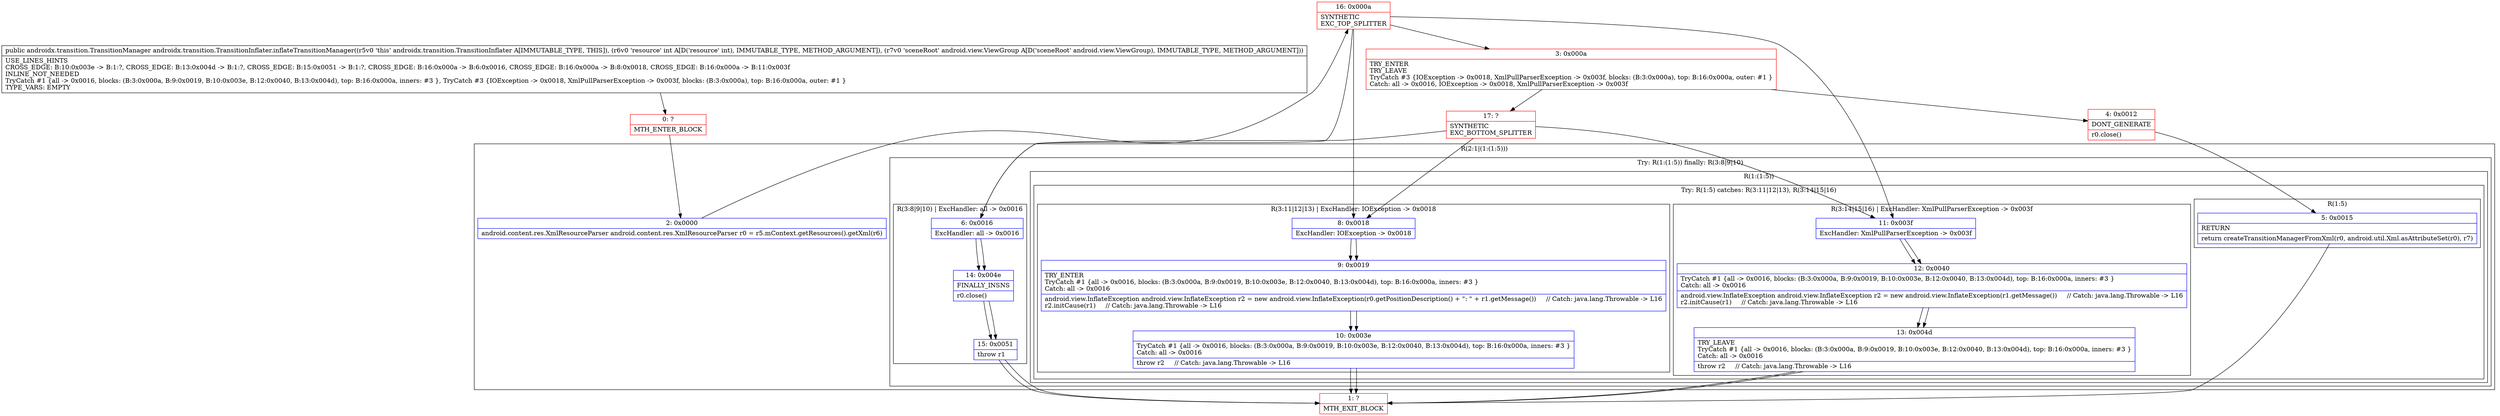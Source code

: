 digraph "CFG forandroidx.transition.TransitionInflater.inflateTransitionManager(ILandroid\/view\/ViewGroup;)Landroidx\/transition\/TransitionManager;" {
subgraph cluster_Region_272100203 {
label = "R(2:1|(1:(1:5)))";
node [shape=record,color=blue];
Node_2 [shape=record,label="{2\:\ 0x0000|android.content.res.XmlResourceParser android.content.res.XmlResourceParser r0 = r5.mContext.getResources().getXml(r6)\l}"];
subgraph cluster_TryCatchRegion_997451019 {
label = "Try: R(1:(1:5)) finally: R(3:8|9|10)";
node [shape=record,color=blue];
subgraph cluster_Region_331750333 {
label = "R(1:(1:5))";
node [shape=record,color=blue];
subgraph cluster_TryCatchRegion_829693902 {
label = "Try: R(1:5) catches: R(3:11|12|13), R(3:14|15|16)";
node [shape=record,color=blue];
subgraph cluster_Region_1957667051 {
label = "R(1:5)";
node [shape=record,color=blue];
Node_5 [shape=record,label="{5\:\ 0x0015|RETURN\l|return createTransitionManagerFromXml(r0, android.util.Xml.asAttributeSet(r0), r7)\l}"];
}
subgraph cluster_Region_1621764372 {
label = "R(3:11|12|13) | ExcHandler: IOException \-\> 0x0018\l";
node [shape=record,color=blue];
Node_8 [shape=record,label="{8\:\ 0x0018|ExcHandler: IOException \-\> 0x0018\l}"];
Node_9 [shape=record,label="{9\:\ 0x0019|TRY_ENTER\lTryCatch #1 \{all \-\> 0x0016, blocks: (B:3:0x000a, B:9:0x0019, B:10:0x003e, B:12:0x0040, B:13:0x004d), top: B:16:0x000a, inners: #3 \}\lCatch: all \-\> 0x0016\l|android.view.InflateException android.view.InflateException r2 = new android.view.InflateException(r0.getPositionDescription() + \": \" + r1.getMessage())     \/\/ Catch: java.lang.Throwable \-\> L16\lr2.initCause(r1)     \/\/ Catch: java.lang.Throwable \-\> L16\l}"];
Node_10 [shape=record,label="{10\:\ 0x003e|TryCatch #1 \{all \-\> 0x0016, blocks: (B:3:0x000a, B:9:0x0019, B:10:0x003e, B:12:0x0040, B:13:0x004d), top: B:16:0x000a, inners: #3 \}\lCatch: all \-\> 0x0016\l|throw r2     \/\/ Catch: java.lang.Throwable \-\> L16\l}"];
}
subgraph cluster_Region_658823417 {
label = "R(3:14|15|16) | ExcHandler: XmlPullParserException \-\> 0x003f\l";
node [shape=record,color=blue];
Node_11 [shape=record,label="{11\:\ 0x003f|ExcHandler: XmlPullParserException \-\> 0x003f\l}"];
Node_12 [shape=record,label="{12\:\ 0x0040|TryCatch #1 \{all \-\> 0x0016, blocks: (B:3:0x000a, B:9:0x0019, B:10:0x003e, B:12:0x0040, B:13:0x004d), top: B:16:0x000a, inners: #3 \}\lCatch: all \-\> 0x0016\l|android.view.InflateException android.view.InflateException r2 = new android.view.InflateException(r1.getMessage())     \/\/ Catch: java.lang.Throwable \-\> L16\lr2.initCause(r1)     \/\/ Catch: java.lang.Throwable \-\> L16\l}"];
Node_13 [shape=record,label="{13\:\ 0x004d|TRY_LEAVE\lTryCatch #1 \{all \-\> 0x0016, blocks: (B:3:0x000a, B:9:0x0019, B:10:0x003e, B:12:0x0040, B:13:0x004d), top: B:16:0x000a, inners: #3 \}\lCatch: all \-\> 0x0016\l|throw r2     \/\/ Catch: java.lang.Throwable \-\> L16\l}"];
}
}
}
subgraph cluster_Region_134678049 {
label = "R(3:8|9|10) | ExcHandler: all \-\> 0x0016\l";
node [shape=record,color=blue];
Node_6 [shape=record,label="{6\:\ 0x0016|ExcHandler: all \-\> 0x0016\l}"];
Node_14 [shape=record,label="{14\:\ 0x004e|FINALLY_INSNS\l|r0.close()\l}"];
Node_15 [shape=record,label="{15\:\ 0x0051|throw r1\l}"];
}
}
}
subgraph cluster_Region_658823417 {
label = "R(3:14|15|16) | ExcHandler: XmlPullParserException \-\> 0x003f\l";
node [shape=record,color=blue];
Node_11 [shape=record,label="{11\:\ 0x003f|ExcHandler: XmlPullParserException \-\> 0x003f\l}"];
Node_12 [shape=record,label="{12\:\ 0x0040|TryCatch #1 \{all \-\> 0x0016, blocks: (B:3:0x000a, B:9:0x0019, B:10:0x003e, B:12:0x0040, B:13:0x004d), top: B:16:0x000a, inners: #3 \}\lCatch: all \-\> 0x0016\l|android.view.InflateException android.view.InflateException r2 = new android.view.InflateException(r1.getMessage())     \/\/ Catch: java.lang.Throwable \-\> L16\lr2.initCause(r1)     \/\/ Catch: java.lang.Throwable \-\> L16\l}"];
Node_13 [shape=record,label="{13\:\ 0x004d|TRY_LEAVE\lTryCatch #1 \{all \-\> 0x0016, blocks: (B:3:0x000a, B:9:0x0019, B:10:0x003e, B:12:0x0040, B:13:0x004d), top: B:16:0x000a, inners: #3 \}\lCatch: all \-\> 0x0016\l|throw r2     \/\/ Catch: java.lang.Throwable \-\> L16\l}"];
}
subgraph cluster_Region_1621764372 {
label = "R(3:11|12|13) | ExcHandler: IOException \-\> 0x0018\l";
node [shape=record,color=blue];
Node_8 [shape=record,label="{8\:\ 0x0018|ExcHandler: IOException \-\> 0x0018\l}"];
Node_9 [shape=record,label="{9\:\ 0x0019|TRY_ENTER\lTryCatch #1 \{all \-\> 0x0016, blocks: (B:3:0x000a, B:9:0x0019, B:10:0x003e, B:12:0x0040, B:13:0x004d), top: B:16:0x000a, inners: #3 \}\lCatch: all \-\> 0x0016\l|android.view.InflateException android.view.InflateException r2 = new android.view.InflateException(r0.getPositionDescription() + \": \" + r1.getMessage())     \/\/ Catch: java.lang.Throwable \-\> L16\lr2.initCause(r1)     \/\/ Catch: java.lang.Throwable \-\> L16\l}"];
Node_10 [shape=record,label="{10\:\ 0x003e|TryCatch #1 \{all \-\> 0x0016, blocks: (B:3:0x000a, B:9:0x0019, B:10:0x003e, B:12:0x0040, B:13:0x004d), top: B:16:0x000a, inners: #3 \}\lCatch: all \-\> 0x0016\l|throw r2     \/\/ Catch: java.lang.Throwable \-\> L16\l}"];
}
subgraph cluster_Region_134678049 {
label = "R(3:8|9|10) | ExcHandler: all \-\> 0x0016\l";
node [shape=record,color=blue];
Node_6 [shape=record,label="{6\:\ 0x0016|ExcHandler: all \-\> 0x0016\l}"];
Node_14 [shape=record,label="{14\:\ 0x004e|FINALLY_INSNS\l|r0.close()\l}"];
Node_15 [shape=record,label="{15\:\ 0x0051|throw r1\l}"];
}
Node_0 [shape=record,color=red,label="{0\:\ ?|MTH_ENTER_BLOCK\l}"];
Node_16 [shape=record,color=red,label="{16\:\ 0x000a|SYNTHETIC\lEXC_TOP_SPLITTER\l}"];
Node_3 [shape=record,color=red,label="{3\:\ 0x000a|TRY_ENTER\lTRY_LEAVE\lTryCatch #3 \{IOException \-\> 0x0018, XmlPullParserException \-\> 0x003f, blocks: (B:3:0x000a), top: B:16:0x000a, outer: #1 \}\lCatch: all \-\> 0x0016, IOException \-\> 0x0018, XmlPullParserException \-\> 0x003f\l}"];
Node_4 [shape=record,color=red,label="{4\:\ 0x0012|DONT_GENERATE\l|r0.close()\l}"];
Node_1 [shape=record,color=red,label="{1\:\ ?|MTH_EXIT_BLOCK\l}"];
Node_17 [shape=record,color=red,label="{17\:\ ?|SYNTHETIC\lEXC_BOTTOM_SPLITTER\l}"];
MethodNode[shape=record,label="{public androidx.transition.TransitionManager androidx.transition.TransitionInflater.inflateTransitionManager((r5v0 'this' androidx.transition.TransitionInflater A[IMMUTABLE_TYPE, THIS]), (r6v0 'resource' int A[D('resource' int), IMMUTABLE_TYPE, METHOD_ARGUMENT]), (r7v0 'sceneRoot' android.view.ViewGroup A[D('sceneRoot' android.view.ViewGroup), IMMUTABLE_TYPE, METHOD_ARGUMENT]))  | USE_LINES_HINTS\lCROSS_EDGE: B:10:0x003e \-\> B:1:?, CROSS_EDGE: B:13:0x004d \-\> B:1:?, CROSS_EDGE: B:15:0x0051 \-\> B:1:?, CROSS_EDGE: B:16:0x000a \-\> B:6:0x0016, CROSS_EDGE: B:16:0x000a \-\> B:8:0x0018, CROSS_EDGE: B:16:0x000a \-\> B:11:0x003f\lINLINE_NOT_NEEDED\lTryCatch #1 \{all \-\> 0x0016, blocks: (B:3:0x000a, B:9:0x0019, B:10:0x003e, B:12:0x0040, B:13:0x004d), top: B:16:0x000a, inners: #3 \}, TryCatch #3 \{IOException \-\> 0x0018, XmlPullParserException \-\> 0x003f, blocks: (B:3:0x000a), top: B:16:0x000a, outer: #1 \}\lTYPE_VARS: EMPTY\l}"];
MethodNode -> Node_0;Node_2 -> Node_16;
Node_5 -> Node_1;
Node_8 -> Node_9;
Node_9 -> Node_10;
Node_10 -> Node_1;
Node_11 -> Node_12;
Node_12 -> Node_13;
Node_13 -> Node_1;
Node_6 -> Node_14;
Node_14 -> Node_15;
Node_15 -> Node_1;
Node_11 -> Node_12;
Node_12 -> Node_13;
Node_13 -> Node_1;
Node_8 -> Node_9;
Node_9 -> Node_10;
Node_10 -> Node_1;
Node_6 -> Node_14;
Node_14 -> Node_15;
Node_15 -> Node_1;
Node_0 -> Node_2;
Node_16 -> Node_3;
Node_16 -> Node_6;
Node_16 -> Node_8;
Node_16 -> Node_11;
Node_3 -> Node_4;
Node_3 -> Node_17;
Node_4 -> Node_5;
Node_17 -> Node_8;
Node_17 -> Node_11;
Node_17 -> Node_6;
}

